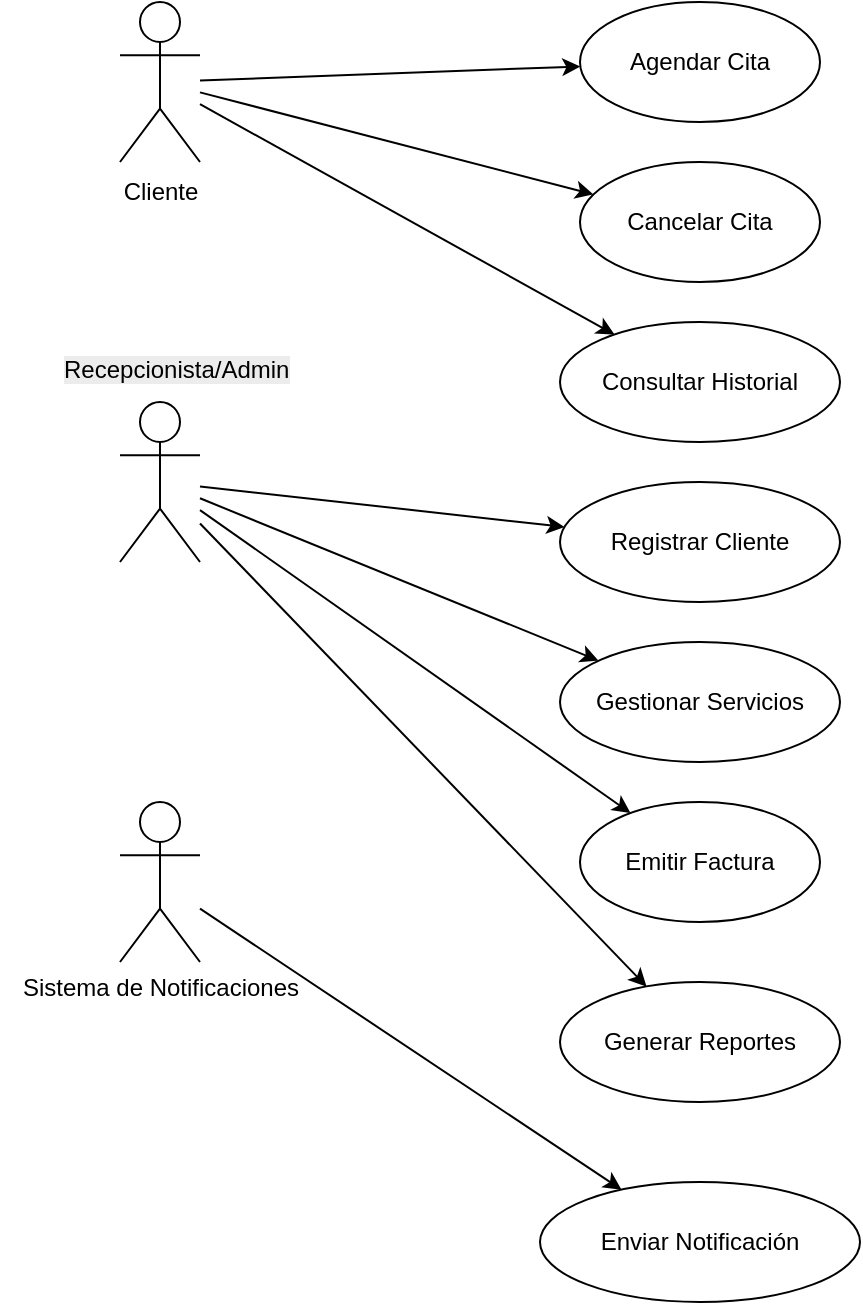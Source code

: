 <mxfile version="28.2.1">
  <diagram name="Casos de Uso" id="0">
    <mxGraphModel dx="1889" dy="753" grid="1" gridSize="10" guides="1" tooltips="1" connect="1" arrows="1" fold="1" page="0" pageScale="1" pageWidth="827" pageHeight="1169" math="0" shadow="0">
      <root>
        <mxCell id="0" />
        <mxCell id="1" parent="0" />
        <mxCell id="actorCliente" value="" style="shape=umlActor;" parent="1" vertex="1">
          <mxGeometry x="20" y="100" width="40" height="80" as="geometry" />
        </mxCell>
        <mxCell id="actorAdmin" value="" style="shape=umlActor;" parent="1" vertex="1">
          <mxGeometry x="20" y="300" width="40" height="80" as="geometry" />
        </mxCell>
        <mxCell id="actorNotif" value="" style="shape=umlActor;" parent="1" vertex="1">
          <mxGeometry x="20" y="500" width="40" height="80" as="geometry" />
        </mxCell>
        <mxCell id="ucAgendar" value="Agendar Cita" style="ellipse;whiteSpace=wrap;" parent="1" vertex="1">
          <mxGeometry x="250" y="100" width="120" height="60" as="geometry" />
        </mxCell>
        <mxCell id="ucCancelar" value="Cancelar Cita" style="ellipse;whiteSpace=wrap;" parent="1" vertex="1">
          <mxGeometry x="250" y="180" width="120" height="60" as="geometry" />
        </mxCell>
        <mxCell id="ucHistorial" value="Consultar Historial" style="ellipse;whiteSpace=wrap;" parent="1" vertex="1">
          <mxGeometry x="240" y="260" width="140" height="60" as="geometry" />
        </mxCell>
        <mxCell id="ucRegistrar" value="Registrar Cliente" style="ellipse;whiteSpace=wrap;" parent="1" vertex="1">
          <mxGeometry x="240" y="340" width="140" height="60" as="geometry" />
        </mxCell>
        <mxCell id="ucServicios" value="Gestionar Servicios" style="ellipse;whiteSpace=wrap;" parent="1" vertex="1">
          <mxGeometry x="240" y="420" width="140" height="60" as="geometry" />
        </mxCell>
        <mxCell id="ucFactura" value="Emitir Factura" style="ellipse;whiteSpace=wrap;" parent="1" vertex="1">
          <mxGeometry x="250" y="500" width="120" height="60" as="geometry" />
        </mxCell>
        <mxCell id="ucReportes" value="Generar Reportes" style="ellipse;whiteSpace=wrap;" parent="1" vertex="1">
          <mxGeometry x="240" y="590" width="140" height="60" as="geometry" />
        </mxCell>
        <mxCell id="ucNotif" value="Enviar Notificación" style="ellipse;whiteSpace=wrap;" parent="1" vertex="1">
          <mxGeometry x="230" y="690" width="160" height="60" as="geometry" />
        </mxCell>
        <mxCell id="edge1" parent="1" source="actorCliente" target="ucAgendar" edge="1">
          <mxGeometry relative="1" as="geometry" />
        </mxCell>
        <mxCell id="edge2" parent="1" source="actorCliente" target="ucCancelar" edge="1">
          <mxGeometry relative="1" as="geometry" />
        </mxCell>
        <mxCell id="edge3" parent="1" source="actorCliente" target="ucHistorial" edge="1">
          <mxGeometry relative="1" as="geometry" />
        </mxCell>
        <mxCell id="edge4" parent="1" source="actorAdmin" target="ucRegistrar" edge="1">
          <mxGeometry relative="1" as="geometry" />
        </mxCell>
        <mxCell id="edge5" parent="1" source="actorAdmin" target="ucServicios" edge="1">
          <mxGeometry relative="1" as="geometry" />
        </mxCell>
        <mxCell id="edge6" parent="1" source="actorAdmin" target="ucFactura" edge="1">
          <mxGeometry relative="1" as="geometry" />
        </mxCell>
        <mxCell id="edge7" parent="1" source="actorAdmin" target="ucReportes" edge="1">
          <mxGeometry relative="1" as="geometry" />
        </mxCell>
        <mxCell id="edge8" parent="1" source="actorNotif" target="ucNotif" edge="1">
          <mxGeometry relative="1" as="geometry" />
        </mxCell>
        <mxCell id="eLJpgYx04LgbZ9e10Lfl-2" value="Cliente" style="text;html=1;align=center;verticalAlign=middle;resizable=0;points=[];autosize=1;strokeColor=none;fillColor=none;" vertex="1" parent="1">
          <mxGeometry x="10" y="180" width="60" height="30" as="geometry" />
        </mxCell>
        <mxCell id="eLJpgYx04LgbZ9e10Lfl-3" value="&lt;span style=&quot;color: rgb(0, 0, 0); font-family: Helvetica; font-size: 12px; font-style: normal; font-variant-ligatures: normal; font-variant-caps: normal; font-weight: 400; letter-spacing: normal; orphans: 2; text-align: center; text-indent: 0px; text-transform: none; widows: 2; word-spacing: 0px; -webkit-text-stroke-width: 0px; white-space: nowrap; background-color: rgb(236, 236, 236); text-decoration-thickness: initial; text-decoration-style: initial; text-decoration-color: initial; display: inline !important; float: none;&quot;&gt;Recepcionista/Admin&lt;/span&gt;" style="text;whiteSpace=wrap;html=1;" vertex="1" parent="1">
          <mxGeometry x="-10" y="270" width="120" height="40" as="geometry" />
        </mxCell>
        <mxCell id="eLJpgYx04LgbZ9e10Lfl-7" value="Sistema de Notificaciones" style="text;html=1;align=center;verticalAlign=middle;resizable=0;points=[];autosize=1;strokeColor=none;fillColor=none;" vertex="1" parent="1">
          <mxGeometry x="-40" y="578" width="160" height="30" as="geometry" />
        </mxCell>
      </root>
    </mxGraphModel>
  </diagram>
</mxfile>
